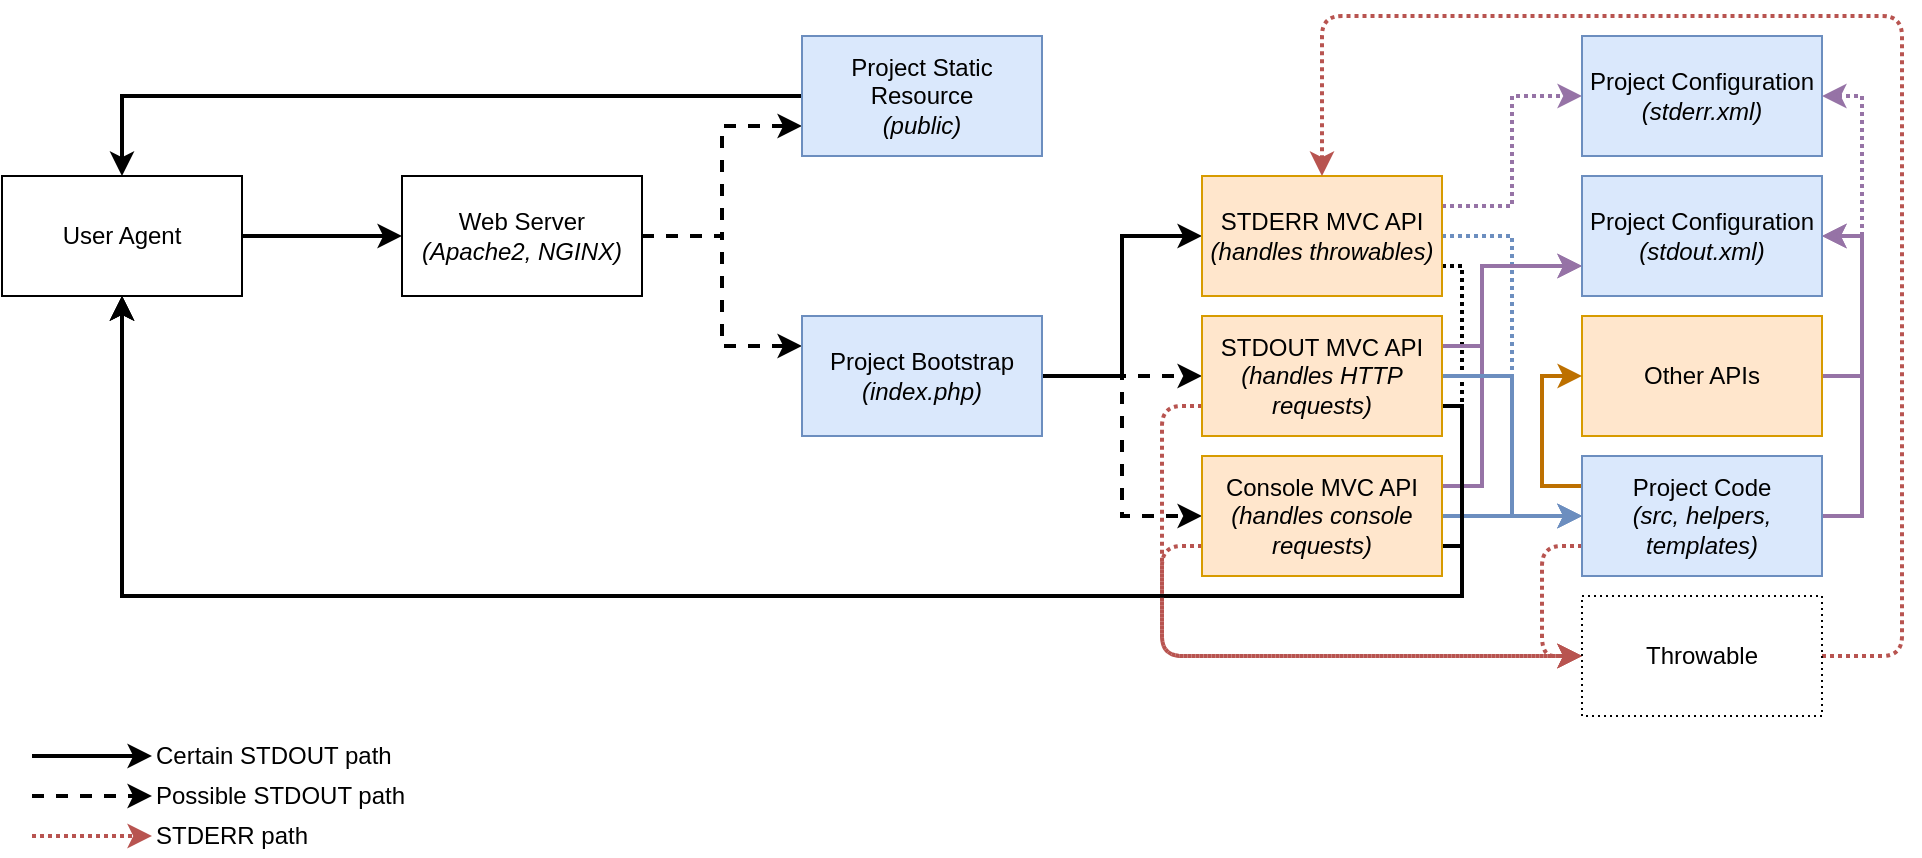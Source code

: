 <mxfile version="14.9.7" type="github">
  <diagram id="k8V1FHeuYOahhnjM_gpQ" name="Page-1">
    <mxGraphModel dx="1125" dy="672" grid="1" gridSize="10" guides="1" tooltips="1" connect="1" arrows="1" fold="1" page="1" pageScale="1" pageWidth="1000" pageHeight="500" math="0" shadow="0">
      <root>
        <mxCell id="0" />
        <mxCell id="1" parent="0" />
        <mxCell id="eG65t0117uK8j9WmcHrF-7" style="edgeStyle=orthogonalEdgeStyle;rounded=0;orthogonalLoop=1;jettySize=auto;html=1;exitX=1;exitY=0.5;exitDx=0;exitDy=0;entryX=0;entryY=0.5;entryDx=0;entryDy=0;strokeWidth=2;" parent="1" source="eG65t0117uK8j9WmcHrF-1" target="eG65t0117uK8j9WmcHrF-2" edge="1">
          <mxGeometry relative="1" as="geometry" />
        </mxCell>
        <mxCell id="eG65t0117uK8j9WmcHrF-1" value="User Agent" style="rounded=0;whiteSpace=wrap;html=1;" parent="1" vertex="1">
          <mxGeometry x="25" y="90" width="120" height="60" as="geometry" />
        </mxCell>
        <mxCell id="eG65t0117uK8j9WmcHrF-8" style="edgeStyle=orthogonalEdgeStyle;rounded=0;orthogonalLoop=1;jettySize=auto;html=1;exitX=1;exitY=0.5;exitDx=0;exitDy=0;entryX=0;entryY=0.75;entryDx=0;entryDy=0;dashed=1;strokeWidth=2;" parent="1" source="eG65t0117uK8j9WmcHrF-2" target="eG65t0117uK8j9WmcHrF-5" edge="1">
          <mxGeometry relative="1" as="geometry" />
        </mxCell>
        <mxCell id="eG65t0117uK8j9WmcHrF-11" style="edgeStyle=orthogonalEdgeStyle;rounded=0;orthogonalLoop=1;jettySize=auto;html=1;exitX=1;exitY=0.5;exitDx=0;exitDy=0;entryX=0;entryY=0.25;entryDx=0;entryDy=0;dashed=1;strokeWidth=2;" parent="1" source="eG65t0117uK8j9WmcHrF-2" target="eG65t0117uK8j9WmcHrF-4" edge="1">
          <mxGeometry relative="1" as="geometry" />
        </mxCell>
        <mxCell id="eG65t0117uK8j9WmcHrF-2" value="Web Server&lt;br&gt;&lt;i&gt;(Apache2, NGINX)&lt;/i&gt;" style="rounded=0;whiteSpace=wrap;html=1;" parent="1" vertex="1">
          <mxGeometry x="225" y="90" width="120" height="60" as="geometry" />
        </mxCell>
        <mxCell id="eG65t0117uK8j9WmcHrF-16" style="edgeStyle=orthogonalEdgeStyle;rounded=0;orthogonalLoop=1;jettySize=auto;html=1;exitX=1;exitY=0.5;exitDx=0;exitDy=0;entryX=0;entryY=0.5;entryDx=0;entryDy=0;strokeWidth=2;" parent="1" source="eG65t0117uK8j9WmcHrF-4" target="eG65t0117uK8j9WmcHrF-14" edge="1">
          <mxGeometry relative="1" as="geometry" />
        </mxCell>
        <mxCell id="eG65t0117uK8j9WmcHrF-19" style="edgeStyle=orthogonalEdgeStyle;rounded=0;orthogonalLoop=1;jettySize=auto;html=1;exitX=1;exitY=0.5;exitDx=0;exitDy=0;entryX=0;entryY=0.5;entryDx=0;entryDy=0;dashed=1;strokeWidth=2;" parent="1" source="eG65t0117uK8j9WmcHrF-4" target="eG65t0117uK8j9WmcHrF-18" edge="1">
          <mxGeometry relative="1" as="geometry" />
        </mxCell>
        <mxCell id="eG65t0117uK8j9WmcHrF-26" style="edgeStyle=orthogonalEdgeStyle;rounded=0;orthogonalLoop=1;jettySize=auto;html=1;exitX=1;exitY=0.5;exitDx=0;exitDy=0;entryX=0;entryY=0.5;entryDx=0;entryDy=0;dashed=1;strokeWidth=2;" parent="1" source="eG65t0117uK8j9WmcHrF-4" target="eG65t0117uK8j9WmcHrF-25" edge="1">
          <mxGeometry relative="1" as="geometry" />
        </mxCell>
        <mxCell id="eG65t0117uK8j9WmcHrF-4" value="Project Bootstrap&lt;br&gt;&lt;i&gt;(index.php)&lt;/i&gt;" style="rounded=0;whiteSpace=wrap;html=1;fillColor=#dae8fc;strokeColor=#6c8ebf;" parent="1" vertex="1">
          <mxGeometry x="425" y="160" width="120" height="60" as="geometry" />
        </mxCell>
        <mxCell id="eG65t0117uK8j9WmcHrF-6" style="edgeStyle=orthogonalEdgeStyle;rounded=0;orthogonalLoop=1;jettySize=auto;html=1;exitX=0;exitY=0.5;exitDx=0;exitDy=0;entryX=0.5;entryY=0;entryDx=0;entryDy=0;strokeWidth=2;" parent="1" source="eG65t0117uK8j9WmcHrF-5" target="eG65t0117uK8j9WmcHrF-1" edge="1">
          <mxGeometry relative="1" as="geometry" />
        </mxCell>
        <mxCell id="eG65t0117uK8j9WmcHrF-5" value="Project Static Resource&lt;br&gt;&lt;i&gt;(public)&lt;/i&gt;" style="rounded=0;whiteSpace=wrap;html=1;fillColor=#dae8fc;strokeColor=#6c8ebf;" parent="1" vertex="1">
          <mxGeometry x="425" y="20" width="120" height="60" as="geometry" />
        </mxCell>
        <mxCell id="Oaxrvcwu_Jan7RQWWpaE-22" style="edgeStyle=orthogonalEdgeStyle;rounded=0;orthogonalLoop=1;jettySize=auto;html=1;exitX=1;exitY=0.75;exitDx=0;exitDy=0;entryX=0.5;entryY=1;entryDx=0;entryDy=0;strokeWidth=2;dashed=1;dashPattern=1 1;" parent="1" source="eG65t0117uK8j9WmcHrF-14" target="eG65t0117uK8j9WmcHrF-1" edge="1">
          <mxGeometry relative="1" as="geometry">
            <Array as="points">
              <mxPoint x="755" y="135" />
              <mxPoint x="755" y="300" />
              <mxPoint x="85" y="300" />
            </Array>
          </mxGeometry>
        </mxCell>
        <mxCell id="Oaxrvcwu_Jan7RQWWpaE-23" style="edgeStyle=orthogonalEdgeStyle;rounded=0;orthogonalLoop=1;jettySize=auto;html=1;exitX=1;exitY=0.5;exitDx=0;exitDy=0;entryX=0;entryY=0.5;entryDx=0;entryDy=0;dashed=1;dashPattern=1 1;strokeWidth=2;strokeColor=#6C8EBF;" parent="1" source="eG65t0117uK8j9WmcHrF-14" target="eG65t0117uK8j9WmcHrF-22" edge="1">
          <mxGeometry relative="1" as="geometry" />
        </mxCell>
        <mxCell id="Oaxrvcwu_Jan7RQWWpaE-24" style="edgeStyle=orthogonalEdgeStyle;rounded=0;orthogonalLoop=1;jettySize=auto;html=1;exitX=1;exitY=0.25;exitDx=0;exitDy=0;entryX=0;entryY=0.5;entryDx=0;entryDy=0;dashed=1;dashPattern=1 1;strokeWidth=2;strokeColor=#9673A6;" parent="1" source="eG65t0117uK8j9WmcHrF-14" target="eG65t0117uK8j9WmcHrF-21" edge="1">
          <mxGeometry relative="1" as="geometry" />
        </mxCell>
        <mxCell id="eG65t0117uK8j9WmcHrF-14" value="STDERR MVC API&lt;br&gt;&lt;i&gt;(handles throwables)&lt;/i&gt;" style="rounded=0;whiteSpace=wrap;html=1;fillColor=#ffe6cc;strokeColor=#d79b00;" parent="1" vertex="1">
          <mxGeometry x="625" y="90" width="120" height="60" as="geometry" />
        </mxCell>
        <mxCell id="Oaxrvcwu_Jan7RQWWpaE-3" style="edgeStyle=orthogonalEdgeStyle;rounded=0;orthogonalLoop=1;jettySize=auto;html=1;exitX=1;exitY=0.25;exitDx=0;exitDy=0;entryX=0;entryY=0.75;entryDx=0;entryDy=0;fillColor=#e1d5e7;strokeColor=#9673a6;strokeWidth=2;" parent="1" source="eG65t0117uK8j9WmcHrF-18" target="eG65t0117uK8j9WmcHrF-27" edge="1">
          <mxGeometry relative="1" as="geometry">
            <Array as="points">
              <mxPoint x="765" y="245" />
              <mxPoint x="765" y="135" />
            </Array>
          </mxGeometry>
        </mxCell>
        <mxCell id="Oaxrvcwu_Jan7RQWWpaE-7" style="edgeStyle=orthogonalEdgeStyle;rounded=0;orthogonalLoop=1;jettySize=auto;html=1;exitX=1;exitY=0.5;exitDx=0;exitDy=0;fillColor=#dae8fc;strokeColor=#6c8ebf;strokeWidth=2;" parent="1" source="eG65t0117uK8j9WmcHrF-18" edge="1">
          <mxGeometry relative="1" as="geometry">
            <mxPoint x="815" y="260" as="targetPoint" />
          </mxGeometry>
        </mxCell>
        <mxCell id="Oaxrvcwu_Jan7RQWWpaE-10" style="edgeStyle=orthogonalEdgeStyle;rounded=0;orthogonalLoop=1;jettySize=auto;html=1;exitX=1;exitY=0.75;exitDx=0;exitDy=0;entryX=0.5;entryY=1;entryDx=0;entryDy=0;strokeWidth=2;" parent="1" source="eG65t0117uK8j9WmcHrF-18" target="eG65t0117uK8j9WmcHrF-1" edge="1">
          <mxGeometry relative="1" as="geometry">
            <Array as="points">
              <mxPoint x="755" y="275" />
              <mxPoint x="755" y="300" />
              <mxPoint x="85" y="300" />
            </Array>
          </mxGeometry>
        </mxCell>
        <mxCell id="Oaxrvcwu_Jan7RQWWpaE-16" style="edgeStyle=orthogonalEdgeStyle;rounded=1;orthogonalLoop=1;jettySize=auto;html=1;exitX=0;exitY=0.75;exitDx=0;exitDy=0;entryX=0;entryY=0.5;entryDx=0;entryDy=0;fillColor=#f8cecc;strokeColor=none;" parent="1" source="eG65t0117uK8j9WmcHrF-18" target="Oaxrvcwu_Jan7RQWWpaE-11" edge="1">
          <mxGeometry relative="1" as="geometry" />
        </mxCell>
        <mxCell id="Oaxrvcwu_Jan7RQWWpaE-20" style="edgeStyle=orthogonalEdgeStyle;rounded=1;orthogonalLoop=1;jettySize=auto;html=1;exitX=0;exitY=0.75;exitDx=0;exitDy=0;entryX=0;entryY=0.5;entryDx=0;entryDy=0;strokeColor=#b85450;fillColor=#f8cecc;strokeWidth=2;dashed=1;dashPattern=1 1;" parent="1" source="eG65t0117uK8j9WmcHrF-18" target="Oaxrvcwu_Jan7RQWWpaE-11" edge="1">
          <mxGeometry relative="1" as="geometry" />
        </mxCell>
        <mxCell id="eG65t0117uK8j9WmcHrF-18" value="Console MVC API&lt;br&gt;&lt;i&gt;(handles console requests)&lt;/i&gt;" style="rounded=0;whiteSpace=wrap;html=1;fillColor=#ffe6cc;strokeColor=#d79b00;" parent="1" vertex="1">
          <mxGeometry x="625" y="230" width="120" height="60" as="geometry" />
        </mxCell>
        <mxCell id="Oaxrvcwu_Jan7RQWWpaE-5" style="edgeStyle=orthogonalEdgeStyle;rounded=0;orthogonalLoop=1;jettySize=auto;html=1;exitX=1;exitY=0.5;exitDx=0;exitDy=0;entryX=1;entryY=0.5;entryDx=0;entryDy=0;fillColor=#e1d5e7;strokeColor=#9673a6;strokeWidth=2;" parent="1" source="eG65t0117uK8j9WmcHrF-20" target="eG65t0117uK8j9WmcHrF-27" edge="1">
          <mxGeometry relative="1" as="geometry">
            <Array as="points">
              <mxPoint x="955" y="190" />
              <mxPoint x="955" y="120" />
            </Array>
          </mxGeometry>
        </mxCell>
        <mxCell id="eG65t0117uK8j9WmcHrF-20" value="Other APIs" style="rounded=0;whiteSpace=wrap;html=1;fillColor=#ffe6cc;strokeColor=#d79b00;" parent="1" vertex="1">
          <mxGeometry x="815" y="160" width="120" height="60" as="geometry" />
        </mxCell>
        <mxCell id="eG65t0117uK8j9WmcHrF-21" value="Project Configuration&lt;br&gt;&lt;i&gt;(stderr.xml)&lt;/i&gt;" style="rounded=0;whiteSpace=wrap;html=1;fillColor=#dae8fc;strokeColor=#6c8ebf;" parent="1" vertex="1">
          <mxGeometry x="815" y="20" width="120" height="60" as="geometry" />
        </mxCell>
        <mxCell id="Oaxrvcwu_Jan7RQWWpaE-4" style="edgeStyle=orthogonalEdgeStyle;rounded=0;orthogonalLoop=1;jettySize=auto;html=1;exitX=1;exitY=0.5;exitDx=0;exitDy=0;entryX=1;entryY=0.5;entryDx=0;entryDy=0;fillColor=#e1d5e7;strokeColor=#9673a6;strokeWidth=2;" parent="1" source="eG65t0117uK8j9WmcHrF-22" target="eG65t0117uK8j9WmcHrF-27" edge="1">
          <mxGeometry relative="1" as="geometry">
            <Array as="points">
              <mxPoint x="955" y="260" />
              <mxPoint x="955" y="120" />
            </Array>
          </mxGeometry>
        </mxCell>
        <mxCell id="Oaxrvcwu_Jan7RQWWpaE-8" style="edgeStyle=orthogonalEdgeStyle;rounded=0;orthogonalLoop=1;jettySize=auto;html=1;exitX=0;exitY=0.25;exitDx=0;exitDy=0;entryX=0;entryY=0.5;entryDx=0;entryDy=0;fillColor=#f0a30a;strokeColor=#BD7000;strokeWidth=2;" parent="1" source="eG65t0117uK8j9WmcHrF-22" target="eG65t0117uK8j9WmcHrF-20" edge="1">
          <mxGeometry relative="1" as="geometry" />
        </mxCell>
        <mxCell id="Oaxrvcwu_Jan7RQWWpaE-17" style="edgeStyle=orthogonalEdgeStyle;rounded=1;orthogonalLoop=1;jettySize=auto;html=1;exitX=0;exitY=0.75;exitDx=0;exitDy=0;entryX=0;entryY=0.5;entryDx=0;entryDy=0;strokeColor=#b85450;fillColor=#f8cecc;strokeWidth=2;dashed=1;dashPattern=1 1;" parent="1" source="eG65t0117uK8j9WmcHrF-22" target="Oaxrvcwu_Jan7RQWWpaE-11" edge="1">
          <mxGeometry relative="1" as="geometry" />
        </mxCell>
        <mxCell id="Ke0hPr-Xi2IqRP2Yb4tV-1" style="edgeStyle=orthogonalEdgeStyle;rounded=0;orthogonalLoop=1;jettySize=auto;html=1;exitX=1;exitY=0.5;exitDx=0;exitDy=0;entryX=1;entryY=0.5;entryDx=0;entryDy=0;strokeWidth=2;strokeColor=#9673A6;dashed=1;dashPattern=1 1;" edge="1" parent="1" source="eG65t0117uK8j9WmcHrF-22" target="eG65t0117uK8j9WmcHrF-21">
          <mxGeometry relative="1" as="geometry" />
        </mxCell>
        <mxCell id="eG65t0117uK8j9WmcHrF-22" value="Project Code&lt;br&gt;&lt;i&gt;(src, helpers, templates)&lt;/i&gt;" style="rounded=0;whiteSpace=wrap;html=1;fillColor=#dae8fc;strokeColor=#6c8ebf;" parent="1" vertex="1">
          <mxGeometry x="815" y="230" width="120" height="60" as="geometry" />
        </mxCell>
        <mxCell id="Oaxrvcwu_Jan7RQWWpaE-2" style="edgeStyle=orthogonalEdgeStyle;rounded=0;orthogonalLoop=1;jettySize=auto;html=1;exitX=1;exitY=0.25;exitDx=0;exitDy=0;entryX=0;entryY=0.75;entryDx=0;entryDy=0;fillColor=#e1d5e7;strokeColor=#9673a6;strokeWidth=2;" parent="1" source="eG65t0117uK8j9WmcHrF-25" target="eG65t0117uK8j9WmcHrF-27" edge="1">
          <mxGeometry relative="1" as="geometry">
            <Array as="points">
              <mxPoint x="765" y="175" />
              <mxPoint x="765" y="135" />
            </Array>
          </mxGeometry>
        </mxCell>
        <mxCell id="Oaxrvcwu_Jan7RQWWpaE-6" style="edgeStyle=orthogonalEdgeStyle;rounded=0;orthogonalLoop=1;jettySize=auto;html=1;exitX=1;exitY=0.5;exitDx=0;exitDy=0;entryX=0;entryY=0.5;entryDx=0;entryDy=0;fillColor=#dae8fc;strokeColor=#6c8ebf;strokeWidth=2;" parent="1" source="eG65t0117uK8j9WmcHrF-25" target="eG65t0117uK8j9WmcHrF-22" edge="1">
          <mxGeometry relative="1" as="geometry" />
        </mxCell>
        <mxCell id="Oaxrvcwu_Jan7RQWWpaE-9" style="edgeStyle=orthogonalEdgeStyle;rounded=0;orthogonalLoop=1;jettySize=auto;html=1;exitX=1;exitY=0.75;exitDx=0;exitDy=0;entryX=0.5;entryY=1;entryDx=0;entryDy=0;fillColor=#f5f5f5;strokeWidth=2;" parent="1" source="eG65t0117uK8j9WmcHrF-25" target="eG65t0117uK8j9WmcHrF-1" edge="1">
          <mxGeometry relative="1" as="geometry">
            <Array as="points">
              <mxPoint x="755" y="205" />
              <mxPoint x="755" y="300" />
              <mxPoint x="85" y="300" />
            </Array>
          </mxGeometry>
        </mxCell>
        <mxCell id="Oaxrvcwu_Jan7RQWWpaE-13" style="edgeStyle=orthogonalEdgeStyle;rounded=1;orthogonalLoop=1;jettySize=auto;html=1;exitX=0;exitY=0.75;exitDx=0;exitDy=0;entryX=0;entryY=0.5;entryDx=0;entryDy=0;strokeColor=#b85450;fillColor=#f8cecc;strokeWidth=2;dashed=1;dashPattern=1 1;" parent="1" source="eG65t0117uK8j9WmcHrF-25" target="Oaxrvcwu_Jan7RQWWpaE-11" edge="1">
          <mxGeometry relative="1" as="geometry" />
        </mxCell>
        <mxCell id="eG65t0117uK8j9WmcHrF-25" value="STDOUT MVC API&lt;br&gt;&lt;i&gt;(handles HTTP requests&lt;/i&gt;&lt;i&gt;)&lt;/i&gt;" style="rounded=0;whiteSpace=wrap;html=1;fillColor=#ffe6cc;strokeColor=#d79b00;" parent="1" vertex="1">
          <mxGeometry x="625" y="160" width="120" height="60" as="geometry" />
        </mxCell>
        <mxCell id="eG65t0117uK8j9WmcHrF-27" value="Project Configuration&lt;br&gt;&lt;i&gt;(stdout.xml)&lt;/i&gt;" style="rounded=0;whiteSpace=wrap;html=1;fillColor=#dae8fc;strokeColor=#6c8ebf;" parent="1" vertex="1">
          <mxGeometry x="815" y="90" width="120" height="60" as="geometry" />
        </mxCell>
        <mxCell id="Oaxrvcwu_Jan7RQWWpaE-19" style="edgeStyle=orthogonalEdgeStyle;rounded=1;orthogonalLoop=1;jettySize=auto;html=1;exitX=1;exitY=0.5;exitDx=0;exitDy=0;entryX=0.5;entryY=0;entryDx=0;entryDy=0;fillColor=#f8cecc;strokeColor=#b85450;strokeWidth=2;dashed=1;dashPattern=1 1;" parent="1" source="Oaxrvcwu_Jan7RQWWpaE-11" target="eG65t0117uK8j9WmcHrF-14" edge="1">
          <mxGeometry relative="1" as="geometry">
            <Array as="points">
              <mxPoint x="975" y="330" />
              <mxPoint x="975" y="10" />
              <mxPoint x="685" y="10" />
            </Array>
          </mxGeometry>
        </mxCell>
        <mxCell id="Oaxrvcwu_Jan7RQWWpaE-11" value="Throwable" style="rounded=0;whiteSpace=wrap;html=1;dashed=1;dashPattern=1 2;" parent="1" vertex="1">
          <mxGeometry x="815" y="300" width="120" height="60" as="geometry" />
        </mxCell>
        <mxCell id="Ke0hPr-Xi2IqRP2Yb4tV-2" value="" style="endArrow=classic;html=1;strokeWidth=2;fillColor=#f5f5f5;" edge="1" parent="1">
          <mxGeometry width="50" height="50" relative="1" as="geometry">
            <mxPoint x="40" y="380" as="sourcePoint" />
            <mxPoint x="100" y="380" as="targetPoint" />
          </mxGeometry>
        </mxCell>
        <mxCell id="Ke0hPr-Xi2IqRP2Yb4tV-3" value="Certain STDOUT path" style="text;html=1;strokeColor=none;fillColor=none;align=left;verticalAlign=middle;whiteSpace=wrap;rounded=0;dashed=1;dashPattern=1 2;" vertex="1" parent="1">
          <mxGeometry x="100" y="370" width="140" height="20" as="geometry" />
        </mxCell>
        <mxCell id="Ke0hPr-Xi2IqRP2Yb4tV-4" value="" style="endArrow=classic;html=1;strokeWidth=2;fillColor=#f5f5f5;dashed=1;" edge="1" parent="1">
          <mxGeometry width="50" height="50" relative="1" as="geometry">
            <mxPoint x="40" y="400" as="sourcePoint" />
            <mxPoint x="100" y="400" as="targetPoint" />
          </mxGeometry>
        </mxCell>
        <mxCell id="Ke0hPr-Xi2IqRP2Yb4tV-5" value="Possible STDOUT path" style="text;html=1;strokeColor=none;fillColor=none;align=left;verticalAlign=middle;whiteSpace=wrap;rounded=0;dashed=1;dashPattern=1 2;" vertex="1" parent="1">
          <mxGeometry x="100" y="390" width="140" height="20" as="geometry" />
        </mxCell>
        <mxCell id="Ke0hPr-Xi2IqRP2Yb4tV-6" value="" style="endArrow=classic;html=1;strokeColor=#b85450;strokeWidth=2;fillColor=#f8cecc;dashed=1;dashPattern=1 1;" edge="1" parent="1">
          <mxGeometry width="50" height="50" relative="1" as="geometry">
            <mxPoint x="40" y="420" as="sourcePoint" />
            <mxPoint x="100" y="420" as="targetPoint" />
          </mxGeometry>
        </mxCell>
        <mxCell id="Ke0hPr-Xi2IqRP2Yb4tV-7" value="STDERR path" style="text;html=1;strokeColor=none;fillColor=none;align=left;verticalAlign=middle;whiteSpace=wrap;rounded=0;dashed=1;dashPattern=1 2;" vertex="1" parent="1">
          <mxGeometry x="100" y="410" width="140" height="20" as="geometry" />
        </mxCell>
      </root>
    </mxGraphModel>
  </diagram>
</mxfile>
